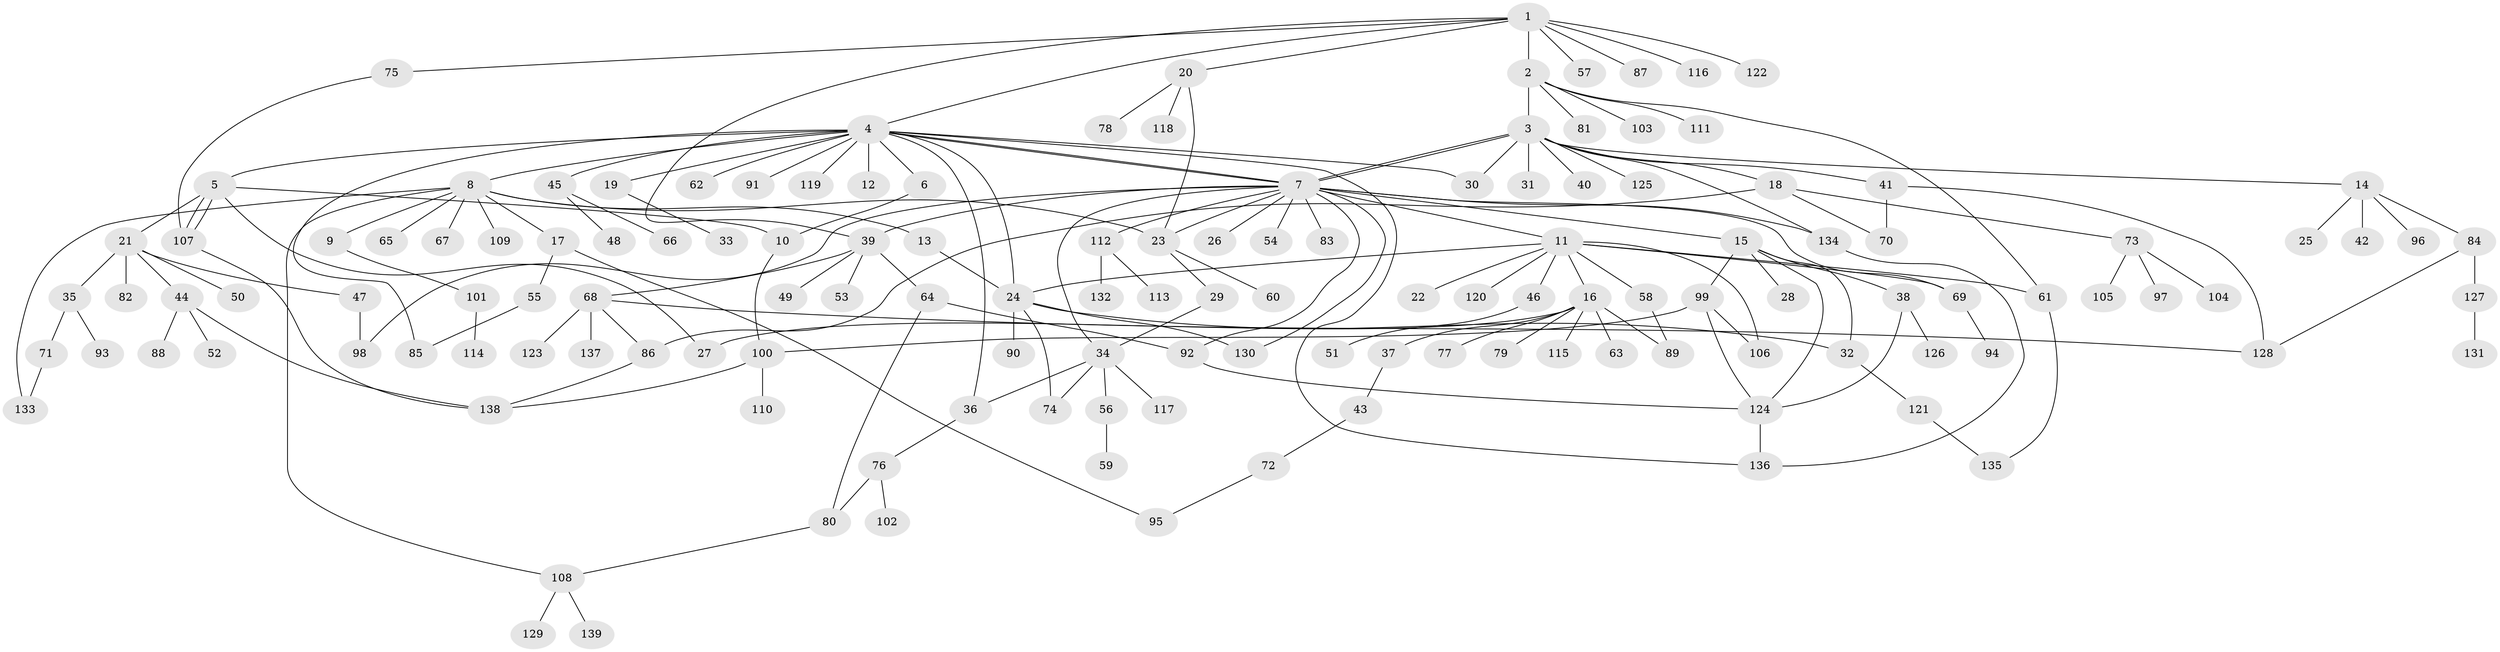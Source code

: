 // Generated by graph-tools (version 1.1) at 2025/35/03/09/25 02:35:22]
// undirected, 139 vertices, 182 edges
graph export_dot {
graph [start="1"]
  node [color=gray90,style=filled];
  1;
  2;
  3;
  4;
  5;
  6;
  7;
  8;
  9;
  10;
  11;
  12;
  13;
  14;
  15;
  16;
  17;
  18;
  19;
  20;
  21;
  22;
  23;
  24;
  25;
  26;
  27;
  28;
  29;
  30;
  31;
  32;
  33;
  34;
  35;
  36;
  37;
  38;
  39;
  40;
  41;
  42;
  43;
  44;
  45;
  46;
  47;
  48;
  49;
  50;
  51;
  52;
  53;
  54;
  55;
  56;
  57;
  58;
  59;
  60;
  61;
  62;
  63;
  64;
  65;
  66;
  67;
  68;
  69;
  70;
  71;
  72;
  73;
  74;
  75;
  76;
  77;
  78;
  79;
  80;
  81;
  82;
  83;
  84;
  85;
  86;
  87;
  88;
  89;
  90;
  91;
  92;
  93;
  94;
  95;
  96;
  97;
  98;
  99;
  100;
  101;
  102;
  103;
  104;
  105;
  106;
  107;
  108;
  109;
  110;
  111;
  112;
  113;
  114;
  115;
  116;
  117;
  118;
  119;
  120;
  121;
  122;
  123;
  124;
  125;
  126;
  127;
  128;
  129;
  130;
  131;
  132;
  133;
  134;
  135;
  136;
  137;
  138;
  139;
  1 -- 2;
  1 -- 4;
  1 -- 20;
  1 -- 39;
  1 -- 57;
  1 -- 75;
  1 -- 87;
  1 -- 116;
  1 -- 122;
  2 -- 3;
  2 -- 61;
  2 -- 81;
  2 -- 103;
  2 -- 111;
  3 -- 7;
  3 -- 7;
  3 -- 14;
  3 -- 18;
  3 -- 30;
  3 -- 31;
  3 -- 40;
  3 -- 41;
  3 -- 125;
  3 -- 134;
  4 -- 5;
  4 -- 6;
  4 -- 7;
  4 -- 7;
  4 -- 8;
  4 -- 12;
  4 -- 19;
  4 -- 24;
  4 -- 30;
  4 -- 36;
  4 -- 45;
  4 -- 62;
  4 -- 85;
  4 -- 91;
  4 -- 119;
  4 -- 136;
  5 -- 10;
  5 -- 21;
  5 -- 27;
  5 -- 107;
  5 -- 107;
  6 -- 10;
  7 -- 11;
  7 -- 15;
  7 -- 23;
  7 -- 26;
  7 -- 34;
  7 -- 39;
  7 -- 54;
  7 -- 69;
  7 -- 83;
  7 -- 92;
  7 -- 98;
  7 -- 112;
  7 -- 130;
  7 -- 134;
  8 -- 9;
  8 -- 13;
  8 -- 17;
  8 -- 23;
  8 -- 65;
  8 -- 67;
  8 -- 108;
  8 -- 109;
  8 -- 133;
  9 -- 101;
  10 -- 100;
  11 -- 16;
  11 -- 22;
  11 -- 24;
  11 -- 46;
  11 -- 58;
  11 -- 61;
  11 -- 69;
  11 -- 106;
  11 -- 120;
  13 -- 24;
  14 -- 25;
  14 -- 42;
  14 -- 84;
  14 -- 96;
  15 -- 28;
  15 -- 32;
  15 -- 38;
  15 -- 99;
  15 -- 124;
  16 -- 27;
  16 -- 37;
  16 -- 63;
  16 -- 77;
  16 -- 79;
  16 -- 89;
  16 -- 115;
  17 -- 55;
  17 -- 95;
  18 -- 70;
  18 -- 73;
  18 -- 86;
  19 -- 33;
  20 -- 23;
  20 -- 78;
  20 -- 118;
  21 -- 35;
  21 -- 44;
  21 -- 47;
  21 -- 50;
  21 -- 82;
  23 -- 29;
  23 -- 60;
  24 -- 32;
  24 -- 74;
  24 -- 90;
  24 -- 130;
  29 -- 34;
  32 -- 121;
  34 -- 36;
  34 -- 56;
  34 -- 74;
  34 -- 117;
  35 -- 71;
  35 -- 93;
  36 -- 76;
  37 -- 43;
  38 -- 124;
  38 -- 126;
  39 -- 49;
  39 -- 53;
  39 -- 64;
  39 -- 68;
  41 -- 70;
  41 -- 128;
  43 -- 72;
  44 -- 52;
  44 -- 88;
  44 -- 138;
  45 -- 48;
  45 -- 66;
  46 -- 51;
  47 -- 98;
  55 -- 85;
  56 -- 59;
  58 -- 89;
  61 -- 135;
  64 -- 80;
  64 -- 92;
  68 -- 86;
  68 -- 123;
  68 -- 128;
  68 -- 137;
  69 -- 94;
  71 -- 133;
  72 -- 95;
  73 -- 97;
  73 -- 104;
  73 -- 105;
  75 -- 107;
  76 -- 80;
  76 -- 102;
  80 -- 108;
  84 -- 127;
  84 -- 128;
  86 -- 138;
  92 -- 124;
  99 -- 100;
  99 -- 106;
  99 -- 124;
  100 -- 110;
  100 -- 138;
  101 -- 114;
  107 -- 138;
  108 -- 129;
  108 -- 139;
  112 -- 113;
  112 -- 132;
  121 -- 135;
  124 -- 136;
  127 -- 131;
  134 -- 136;
}
